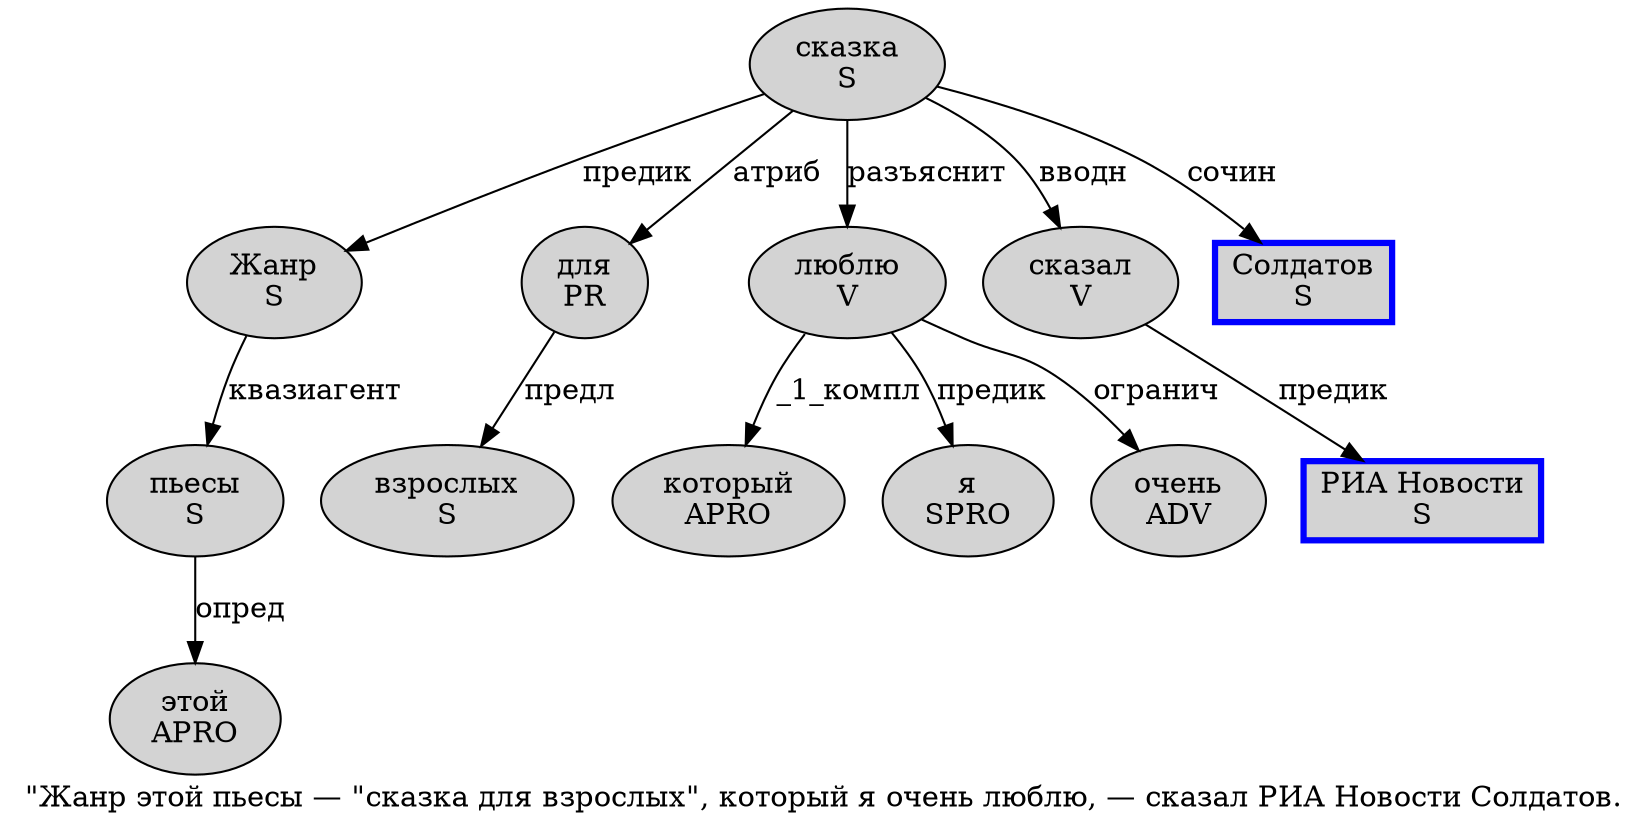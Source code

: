 digraph SENTENCE_963 {
	graph [label="\"Жанр этой пьесы — \"сказка для взрослых\", который я очень люблю, — сказал РИА Новости Солдатов."]
	node [style=filled]
		1 [label="Жанр
S" color="" fillcolor=lightgray penwidth=1 shape=ellipse]
		2 [label="этой
APRO" color="" fillcolor=lightgray penwidth=1 shape=ellipse]
		3 [label="пьесы
S" color="" fillcolor=lightgray penwidth=1 shape=ellipse]
		6 [label="сказка
S" color="" fillcolor=lightgray penwidth=1 shape=ellipse]
		7 [label="для
PR" color="" fillcolor=lightgray penwidth=1 shape=ellipse]
		8 [label="взрослых
S" color="" fillcolor=lightgray penwidth=1 shape=ellipse]
		11 [label="который
APRO" color="" fillcolor=lightgray penwidth=1 shape=ellipse]
		12 [label="я
SPRO" color="" fillcolor=lightgray penwidth=1 shape=ellipse]
		13 [label="очень
ADV" color="" fillcolor=lightgray penwidth=1 shape=ellipse]
		14 [label="люблю
V" color="" fillcolor=lightgray penwidth=1 shape=ellipse]
		17 [label="сказал
V" color="" fillcolor=lightgray penwidth=1 shape=ellipse]
		18 [label="РИА Новости
S" color=blue fillcolor=lightgray penwidth=3 shape=box]
		19 [label="Солдатов
S" color=blue fillcolor=lightgray penwidth=3 shape=box]
			14 -> 11 [label="_1_компл"]
			14 -> 12 [label="предик"]
			14 -> 13 [label="огранич"]
			1 -> 3 [label="квазиагент"]
			7 -> 8 [label="предл"]
			6 -> 1 [label="предик"]
			6 -> 7 [label="атриб"]
			6 -> 14 [label="разъяснит"]
			6 -> 17 [label="вводн"]
			6 -> 19 [label="сочин"]
			17 -> 18 [label="предик"]
			3 -> 2 [label="опред"]
}